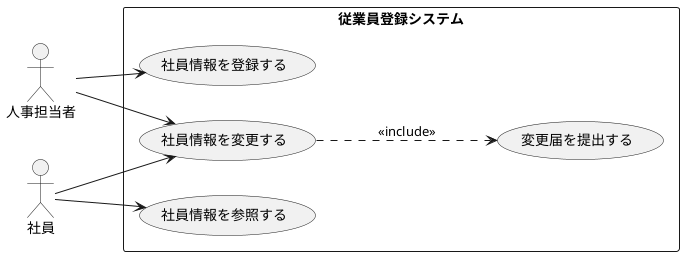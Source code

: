 @startuml ユースケース図
left to right direction
actor 人事担当者
actor 社員
rectangle 従業員登録システム{
usecase 社員情報を登録する as a
usecase 社員情報を変更する as b
usecase 社員情報を参照する as c
usecase 変更届を提出する as d
}
人事担当者 --> a
人事担当者 --> b
社員 --> b
社員 --> c 
b ...> d : << include >>
@enduml